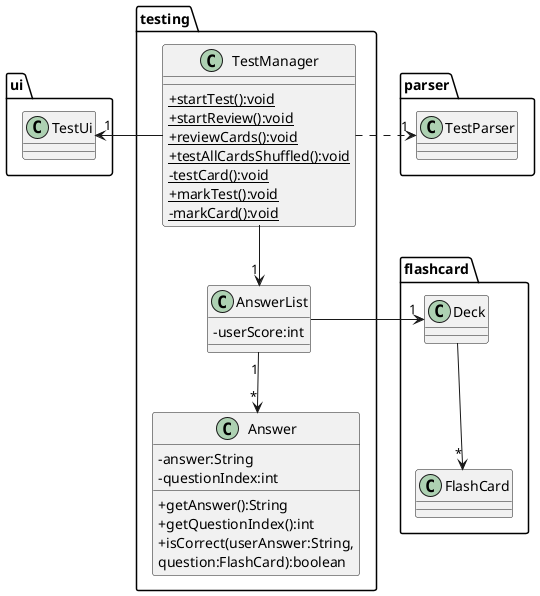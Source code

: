 @startuml
skinparam classAttributeIconSize 0
package testing {
    class TestManager {
    {static}+startTest():void
    {static}+startReview():void
    {static}+reviewCards():void
    {static}+testAllCardsShuffled():void
    {static}-testCard():void
    {static}+markTest():void
    {static}-markCard():void
    }
    class AnswerList {
    -userScore:int
    }
    class Answer {
    -answer:String
    -questionIndex:int
    +getAnswer():String
    +getQuestionIndex():int
    +isCorrect(userAnswer:String,
               question:FlashCard):boolean
    }
}


package parser {
    class TestParser
}

package ui {
    class TestUi
}

package flashcard {
    class Deck
    class FlashCard
}


TestManager -left> "1" TestUi
TestManager .right> "1" TestParser
TestManager --> "1" AnswerList

AnswerList "1" --> "*" Answer
AnswerList -right-> "1" Deck

Deck --> "*" FlashCard

@enduml
